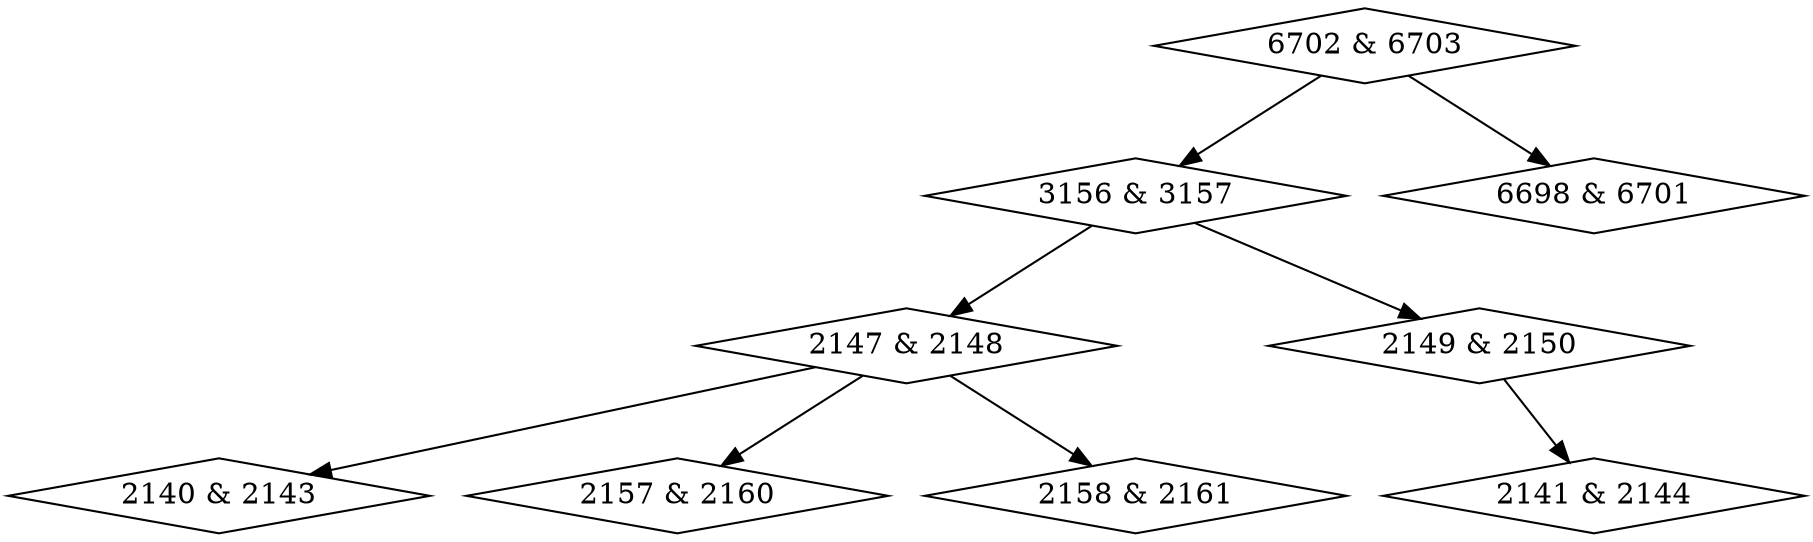 digraph {
0 [label = "2140 & 2143", shape = diamond];
1 [label = "2141 & 2144", shape = diamond];
2 [label = "2147 & 2148", shape = diamond];
3 [label = "2149 & 2150", shape = diamond];
4 [label = "2157 & 2160", shape = diamond];
5 [label = "2158 & 2161", shape = diamond];
6 [label = "3156 & 3157", shape = diamond];
7 [label = "6698 & 6701", shape = diamond];
8 [label = "6702 & 6703", shape = diamond];
2->0;
2->4;
2->5;
3->1;
6->2;
6->3;
8->6;
8->7;
}
